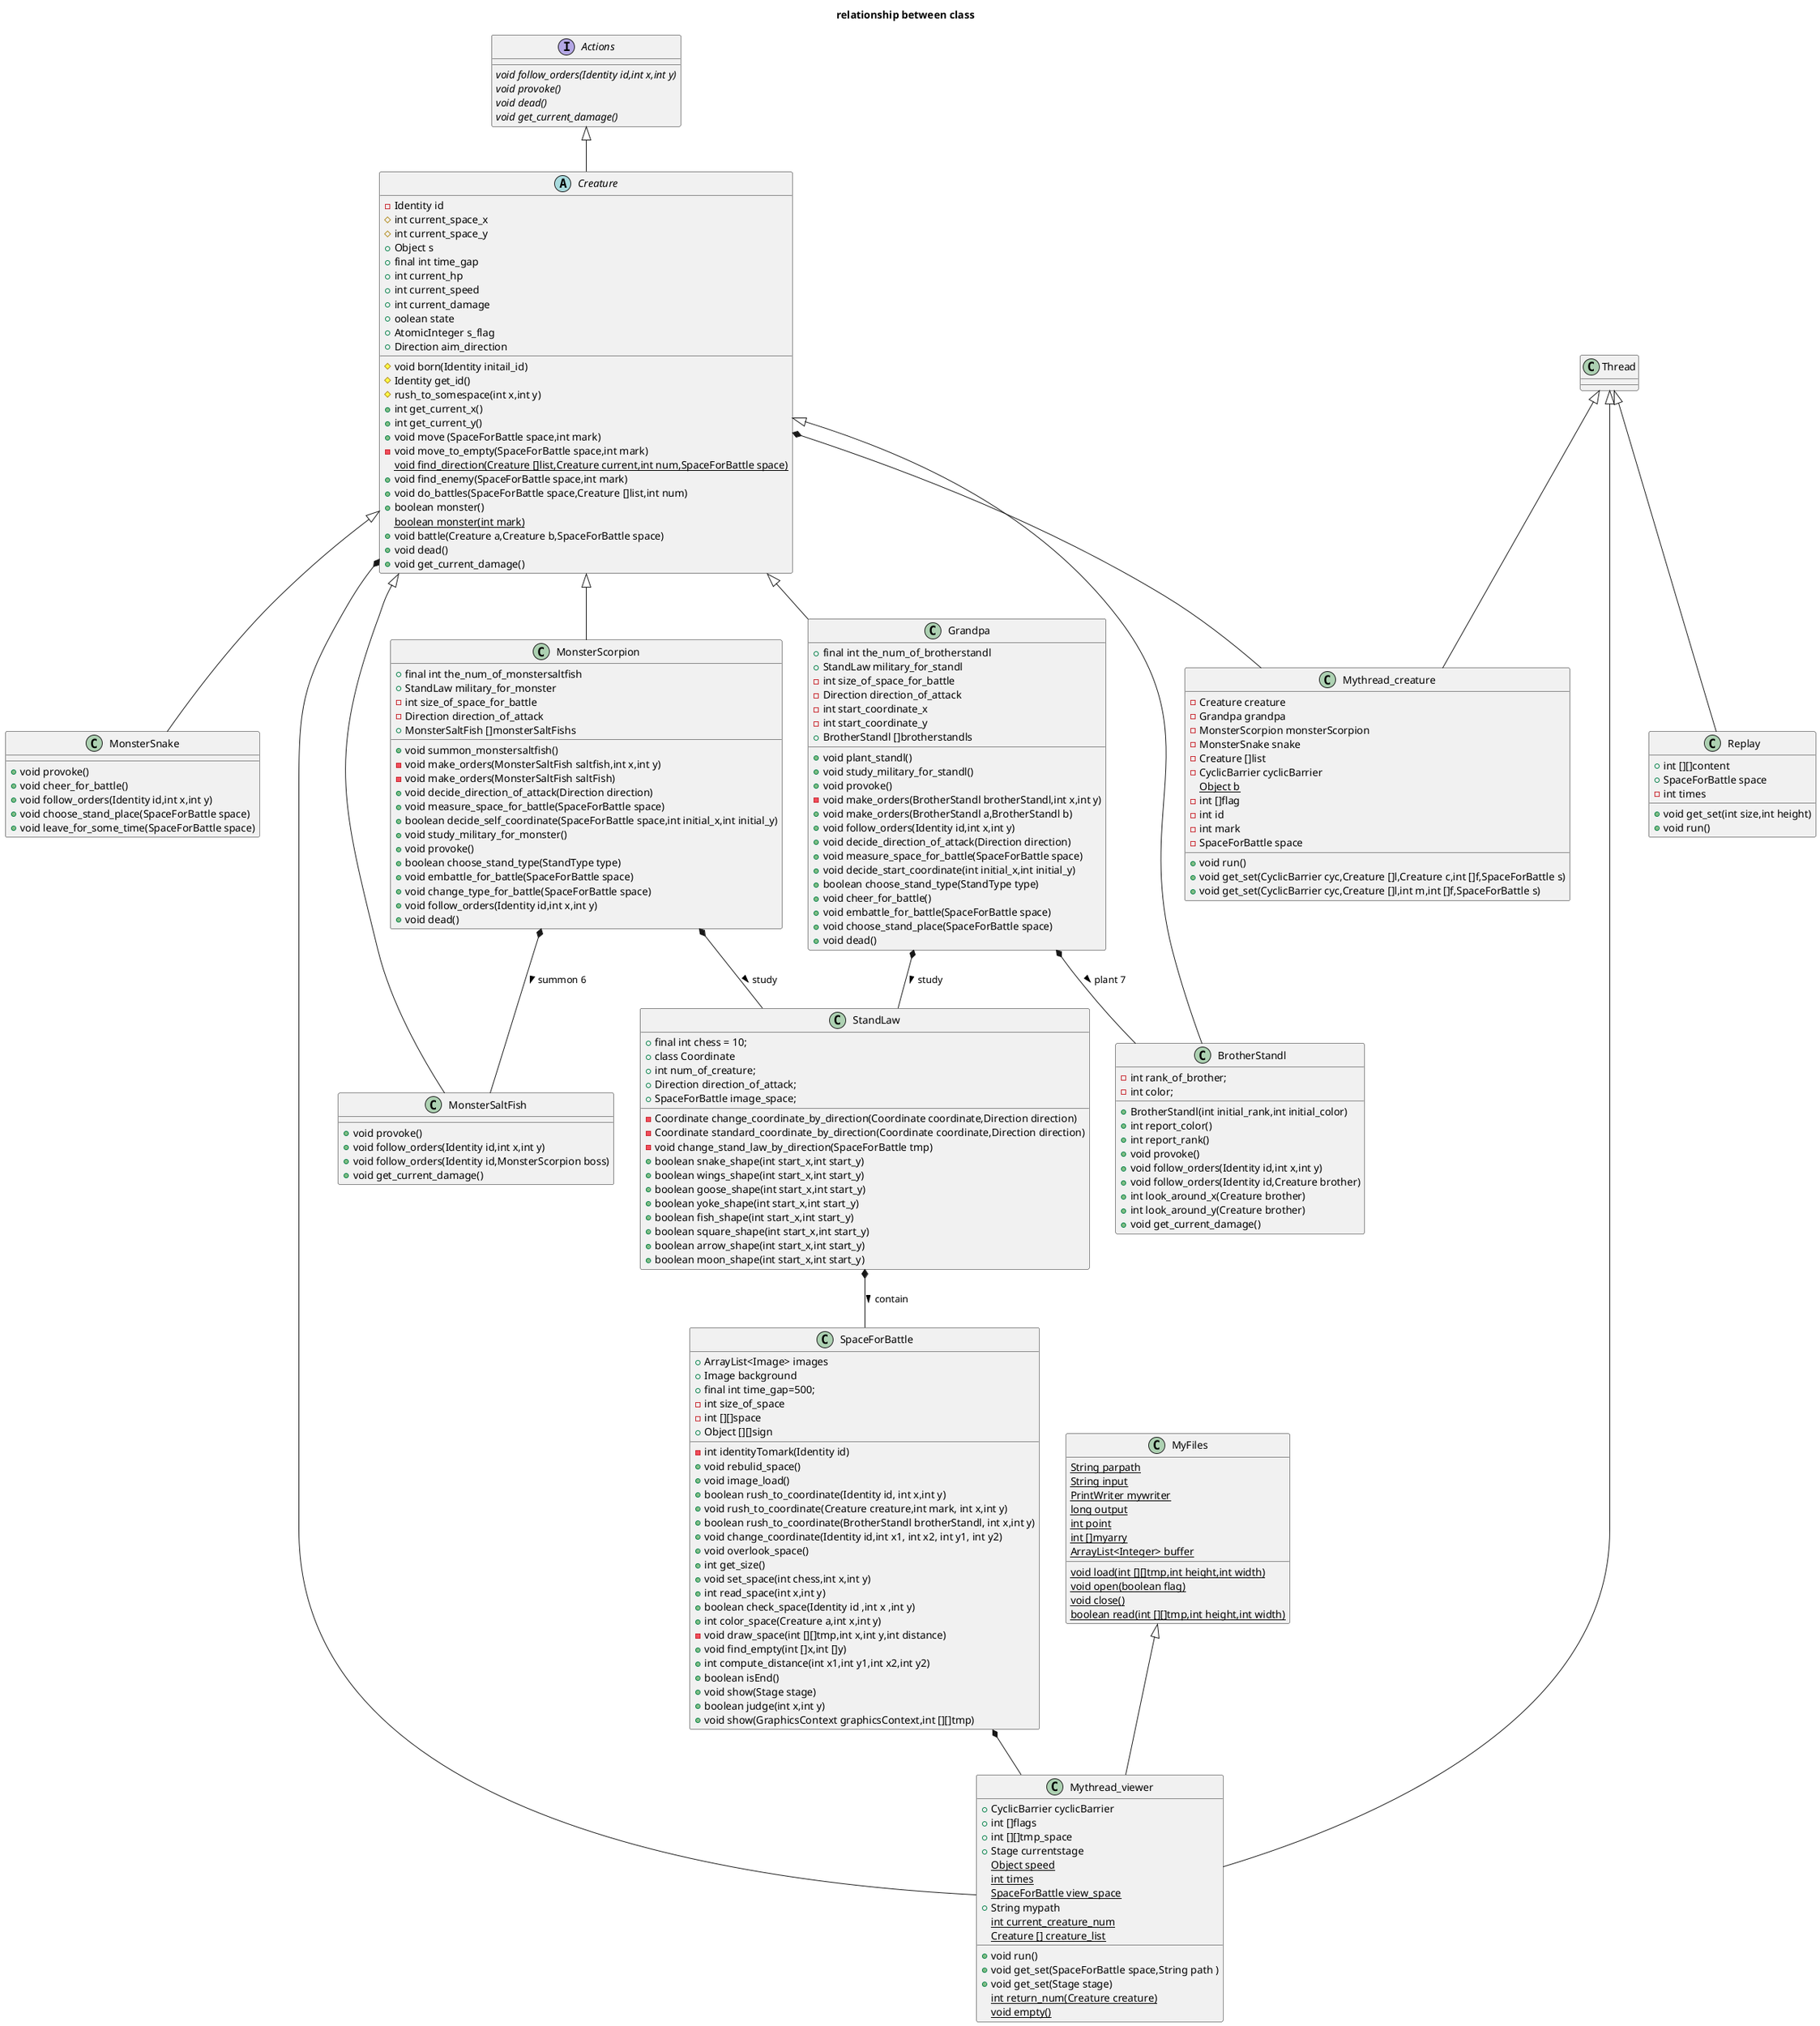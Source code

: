 @startuml 
title relationship between class

interface Actions{
{abstract} void follow_orders(Identity id,int x,int y)
{abstract} void provoke()
{abstract} void dead()
{abstract} void get_current_damage()
}
abstract Creature{
-Identity id
#int current_space_x
#int current_space_y
+Object s
+final int time_gap
+int current_hp
+int current_speed
+int current_damage
+oolean state
+AtomicInteger s_flag
+Direction aim_direction
#void born(Identity initail_id)
#Identity get_id()
#rush_to_somespace(int x,int y)
+int get_current_x()
+int get_current_y()
+void move (SpaceForBattle space,int mark)
-void move_to_empty(SpaceForBattle space,int mark)
 {static}void find_direction(Creature []list,Creature current,int num,SpaceForBattle space) 
+void find_enemy(SpaceForBattle space,int mark)
+void do_battles(SpaceForBattle space,Creature []list,int num)
+boolean monster()
 {static}boolean monster(int mark)
+void battle(Creature a,Creature b,SpaceForBattle space)
+void dead() 
+void get_current_damage() 
}

class Grandpa{

+final int the_num_of_brotherstandl
+StandLaw military_for_standl
-int size_of_space_for_battle
-Direction direction_of_attack
-int start_coordinate_x
-int start_coordinate_y
+BrotherStandl []brotherstandls
+void plant_standl()
+void study_military_for_standl()
+void provoke()
-void make_orders(BrotherStandl brotherStandl,int x,int y)    
+void make_orders(BrotherStandl a,BrotherStandl b)
+void follow_orders(Identity id,int x,int y)
+void decide_direction_of_attack(Direction direction)
+void measure_space_for_battle(SpaceForBattle space)
+void decide_start_coordinate(int initial_x,int initial_y)
+boolean choose_stand_type(StandType type)
+void cheer_for_battle()
+void embattle_for_battle(SpaceForBattle space)
+void choose_stand_place(SpaceForBattle space)
+void dead() 
}

class MonsterSaltFish {
+void provoke()
+void follow_orders(Identity id,int x,int y)
+void follow_orders(Identity id,MonsterScorpion boss)
+void get_current_damage() 
}
class MonsterScorpion{    
+final int the_num_of_monstersaltfish
+StandLaw military_for_monster
-int size_of_space_for_battle
-Direction direction_of_attack
+MonsterSaltFish []monsterSaltFishs
+void summon_monstersaltfish()
-void make_orders(MonsterSaltFish saltfish,int x,int y)
-void make_orders(MonsterSaltFish saltFish)
+void decide_direction_of_attack(Direction direction)
+void measure_space_for_battle(SpaceForBattle space)
+boolean decide_self_coordinate(SpaceForBattle space,int initial_x,int initial_y)
+void study_military_for_monster() 
+void provoke()
+boolean choose_stand_type(StandType type)
+void embattle_for_battle(SpaceForBattle space)
+void change_type_for_battle(SpaceForBattle space)
+void follow_orders(Identity id,int x,int y)
+void dead() 
}
class MonsterSnake {
+void provoke()
+void cheer_for_battle() 
+void follow_orders(Identity id,int x,int y)
+void choose_stand_place(SpaceForBattle space)
+void leave_for_some_time(SpaceForBattle space)
}
class BrotherStandl {
-int rank_of_brother;
-int color;
+BrotherStandl(int initial_rank,int initial_color)
+int report_color()
+int report_rank()
+void provoke()  
+void follow_orders(Identity id,int x,int y)
+void follow_orders(Identity id,Creature brother)
+int look_around_x(Creature brother)
+int look_around_y(Creature brother)
+void get_current_damage() 
}
class StandLaw{
+final int chess = 10;
+class Coordinate
+int num_of_creature;
+Direction direction_of_attack;
+SpaceForBattle image_space;
-Coordinate change_coordinate_by_direction(Coordinate coordinate,Direction direction)
-Coordinate standard_coordinate_by_direction(Coordinate coordinate,Direction direction)   
-void change_stand_law_by_direction(SpaceForBattle tmp)
+boolean snake_shape(int start_x,int start_y)
+boolean wings_shape(int start_x,int start_y)
+boolean goose_shape(int start_x,int start_y)
+boolean yoke_shape(int start_x,int start_y)  
+boolean fish_shape(int start_x,int start_y)   
+boolean square_shape(int start_x,int start_y)  
+boolean arrow_shape(int start_x,int start_y)   
+boolean moon_shape(int start_x,int start_y)
}
class SpaceForBattle{
+ArrayList<Image> images
+Image background
+final int time_gap=500;
-int size_of_space
-int [][]space
+Object [][]sign
-int identityTomark(Identity id)
+void rebulid_space()
+void image_load()
+boolean rush_to_coordinate(Identity id, int x,int y)
+void rush_to_coordinate(Creature creature,int mark, int x,int y)
+boolean rush_to_coordinate(BrotherStandl brotherStandl, int x,int y)
+void change_coordinate(Identity id,int x1, int x2, int y1, int y2)
+void overlook_space()
+int get_size()
+void set_space(int chess,int x,int y)
+int read_space(int x,int y)
+boolean check_space(Identity id ,int x ,int y)
+int color_space(Creature a,int x,int y)
-void draw_space(int [][]tmp,int x,int y,int distance)
+void find_empty(int []x,int []y)
+int compute_distance(int x1,int y1,int x2,int y2)
+boolean isEnd()
+void show(Stage stage)
+boolean judge(int x,int y)
+void show(GraphicsContext graphicsContext,int [][]tmp)
}



class MyFiles {
 {static}String parpath
 {static}String input
 {static}PrintWriter mywriter
 {static}long output
 {static}int point
 {static}int []myarry
 {static}ArrayList<Integer> buffer
 {static}void load(int [][]tmp,int height,int width)
 {static}void open(boolean flag)
 {static}void close()
 {static}boolean read(int [][]tmp,int height,int width)
}

class Mythread_creature{
-Creature creature
-Grandpa grandpa
-MonsterScorpion monsterScorpion
-MonsterSnake snake
-Creature []list
-CyclicBarrier cyclicBarrier
 {static}Object b
-int []flag
-int id
-int mark
-SpaceForBattle space
+void run()
+void get_set(CyclicBarrier cyc,Creature []l,Creature c,int []f,SpaceForBattle s)
+void get_set(CyclicBarrier cyc,Creature []l,int m,int []f,SpaceForBattle s)
}


class Mythread_viewer{
+CyclicBarrier cyclicBarrier
+int []flags
+int [][]tmp_space
+Stage currentstage
 {static}Object speed
 {static}int times
+void run()
 {static}SpaceForBattle view_space
+String mypath
 {static}int current_creature_num
 {static}Creature [] creature_list
+void get_set(SpaceForBattle space,String path )
+void get_set(Stage stage)
 {static}int return_num(Creature creature)
 {static}void empty()
}

class Replay{
+int [][]content
+void get_set(int size,int height)
+SpaceForBattle space
-int times
+void run() 
}



Actions <|-- Creature
Creature <|-- Grandpa
Creature <|-- BrotherStandl
Creature <|-- MonsterSaltFish
Creature <|-- MonsterScorpion
Creature <|-- MonsterSnake
StandLaw *-- SpaceForBattle :contain >
Grandpa *-- BrotherStandl : plant 7 >
MonsterScorpion *-- MonsterSaltFish : summon 6 >
Grandpa *-- StandLaw : study >
MonsterScorpion *-- StandLaw : study >
Thread <|-- Mythread_creature
Thread <|-- Mythread_viewer
Thread <|-- Replay
MyFiles <|-- Mythread_viewer
Creature *-- Mythread_creature
Creature *-- Mythread_viewer
SpaceForBattle *-- Mythread_viewer





@enduml
